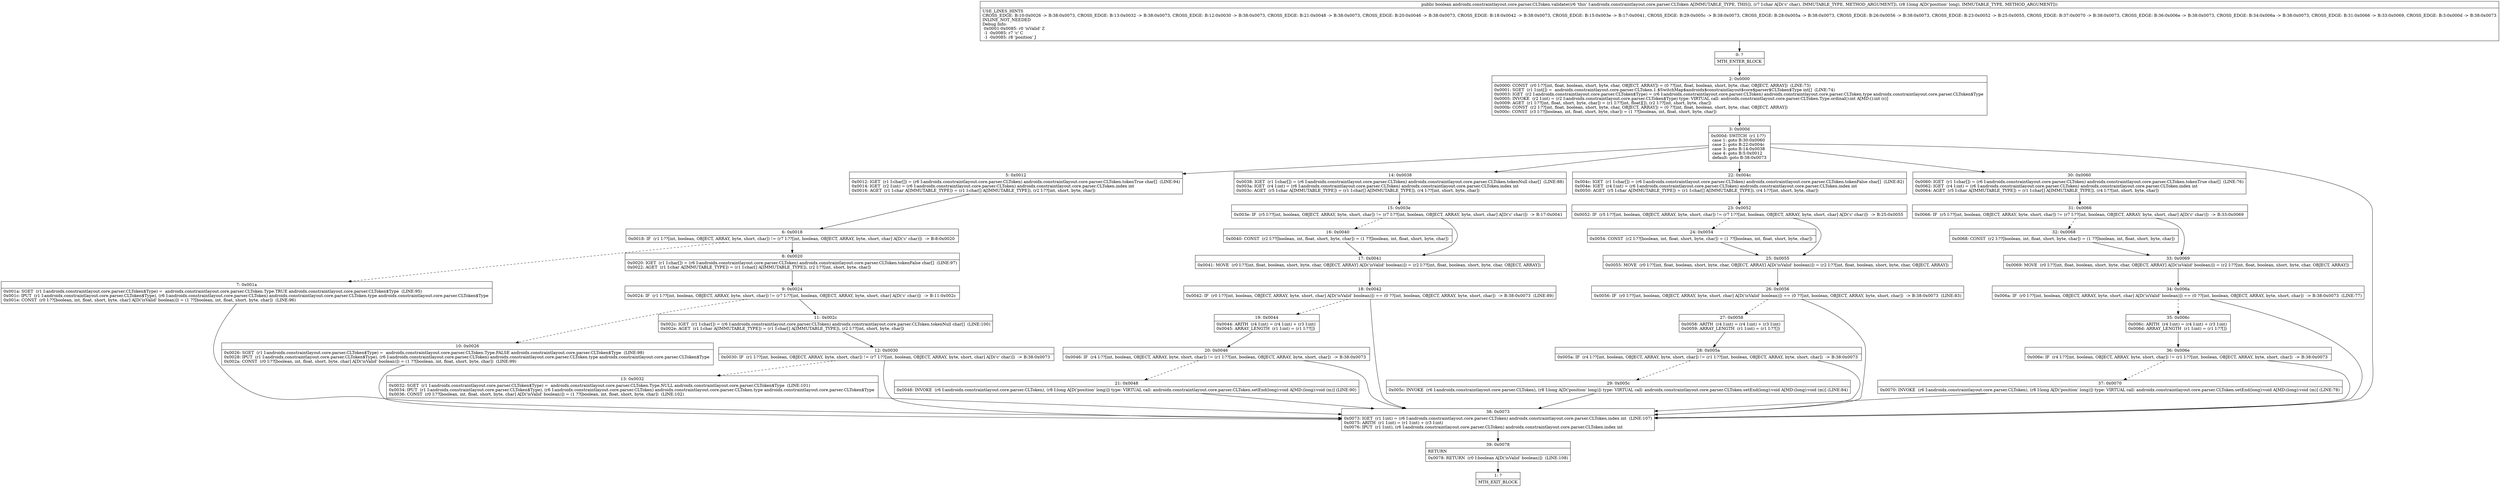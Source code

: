 digraph "CFG forandroidx.constraintlayout.core.parser.CLToken.validate(CJ)Z" {
Node_0 [shape=record,label="{0\:\ ?|MTH_ENTER_BLOCK\l}"];
Node_2 [shape=record,label="{2\:\ 0x0000|0x0000: CONST  (r0 I:??[int, float, boolean, short, byte, char, OBJECT, ARRAY]) = (0 ??[int, float, boolean, short, byte, char, OBJECT, ARRAY])  (LINE:73)\l0x0001: SGET  (r1 I:int[]) =  androidx.constraintlayout.core.parser.CLToken.1.$SwitchMap$androidx$constraintlayout$core$parser$CLToken$Type int[]  (LINE:74)\l0x0003: IGET  (r2 I:androidx.constraintlayout.core.parser.CLToken$Type) = (r6 I:androidx.constraintlayout.core.parser.CLToken) androidx.constraintlayout.core.parser.CLToken.type androidx.constraintlayout.core.parser.CLToken$Type \l0x0005: INVOKE  (r2 I:int) = (r2 I:androidx.constraintlayout.core.parser.CLToken$Type) type: VIRTUAL call: androidx.constraintlayout.core.parser.CLToken.Type.ordinal():int A[MD:():int (c)]\l0x0009: AGET  (r1 I:??[int, float, short, byte, char]) = (r1 I:??[int, float][]), (r2 I:??[int, short, byte, char]) \l0x000b: CONST  (r2 I:??[int, float, boolean, short, byte, char, OBJECT, ARRAY]) = (0 ??[int, float, boolean, short, byte, char, OBJECT, ARRAY]) \l0x000c: CONST  (r3 I:??[boolean, int, float, short, byte, char]) = (1 ??[boolean, int, float, short, byte, char]) \l}"];
Node_3 [shape=record,label="{3\:\ 0x000d|0x000d: SWITCH  (r1 I:??)\l case 1: goto B:30:0x0060\l case 2: goto B:22:0x004c\l case 3: goto B:14:0x0038\l case 4: goto B:5:0x0012\l default: goto B:38:0x0073 \l}"];
Node_5 [shape=record,label="{5\:\ 0x0012|0x0012: IGET  (r1 I:char[]) = (r6 I:androidx.constraintlayout.core.parser.CLToken) androidx.constraintlayout.core.parser.CLToken.tokenTrue char[]  (LINE:94)\l0x0014: IGET  (r2 I:int) = (r6 I:androidx.constraintlayout.core.parser.CLToken) androidx.constraintlayout.core.parser.CLToken.index int \l0x0016: AGET  (r1 I:char A[IMMUTABLE_TYPE]) = (r1 I:char[] A[IMMUTABLE_TYPE]), (r2 I:??[int, short, byte, char]) \l}"];
Node_6 [shape=record,label="{6\:\ 0x0018|0x0018: IF  (r1 I:??[int, boolean, OBJECT, ARRAY, byte, short, char]) != (r7 I:??[int, boolean, OBJECT, ARRAY, byte, short, char] A[D('c' char)])  \-\> B:8:0x0020 \l}"];
Node_7 [shape=record,label="{7\:\ 0x001a|0x001a: SGET  (r1 I:androidx.constraintlayout.core.parser.CLToken$Type) =  androidx.constraintlayout.core.parser.CLToken.Type.TRUE androidx.constraintlayout.core.parser.CLToken$Type  (LINE:95)\l0x001c: IPUT  (r1 I:androidx.constraintlayout.core.parser.CLToken$Type), (r6 I:androidx.constraintlayout.core.parser.CLToken) androidx.constraintlayout.core.parser.CLToken.type androidx.constraintlayout.core.parser.CLToken$Type \l0x001e: CONST  (r0 I:??[boolean, int, float, short, byte, char] A[D('isValid' boolean)]) = (1 ??[boolean, int, float, short, byte, char])  (LINE:96)\l}"];
Node_8 [shape=record,label="{8\:\ 0x0020|0x0020: IGET  (r1 I:char[]) = (r6 I:androidx.constraintlayout.core.parser.CLToken) androidx.constraintlayout.core.parser.CLToken.tokenFalse char[]  (LINE:97)\l0x0022: AGET  (r1 I:char A[IMMUTABLE_TYPE]) = (r1 I:char[] A[IMMUTABLE_TYPE]), (r2 I:??[int, short, byte, char]) \l}"];
Node_9 [shape=record,label="{9\:\ 0x0024|0x0024: IF  (r1 I:??[int, boolean, OBJECT, ARRAY, byte, short, char]) != (r7 I:??[int, boolean, OBJECT, ARRAY, byte, short, char] A[D('c' char)])  \-\> B:11:0x002c \l}"];
Node_10 [shape=record,label="{10\:\ 0x0026|0x0026: SGET  (r1 I:androidx.constraintlayout.core.parser.CLToken$Type) =  androidx.constraintlayout.core.parser.CLToken.Type.FALSE androidx.constraintlayout.core.parser.CLToken$Type  (LINE:98)\l0x0028: IPUT  (r1 I:androidx.constraintlayout.core.parser.CLToken$Type), (r6 I:androidx.constraintlayout.core.parser.CLToken) androidx.constraintlayout.core.parser.CLToken.type androidx.constraintlayout.core.parser.CLToken$Type \l0x002a: CONST  (r0 I:??[boolean, int, float, short, byte, char] A[D('isValid' boolean)]) = (1 ??[boolean, int, float, short, byte, char])  (LINE:99)\l}"];
Node_11 [shape=record,label="{11\:\ 0x002c|0x002c: IGET  (r1 I:char[]) = (r6 I:androidx.constraintlayout.core.parser.CLToken) androidx.constraintlayout.core.parser.CLToken.tokenNull char[]  (LINE:100)\l0x002e: AGET  (r1 I:char A[IMMUTABLE_TYPE]) = (r1 I:char[] A[IMMUTABLE_TYPE]), (r2 I:??[int, short, byte, char]) \l}"];
Node_12 [shape=record,label="{12\:\ 0x0030|0x0030: IF  (r1 I:??[int, boolean, OBJECT, ARRAY, byte, short, char]) != (r7 I:??[int, boolean, OBJECT, ARRAY, byte, short, char] A[D('c' char)])  \-\> B:38:0x0073 \l}"];
Node_13 [shape=record,label="{13\:\ 0x0032|0x0032: SGET  (r1 I:androidx.constraintlayout.core.parser.CLToken$Type) =  androidx.constraintlayout.core.parser.CLToken.Type.NULL androidx.constraintlayout.core.parser.CLToken$Type  (LINE:101)\l0x0034: IPUT  (r1 I:androidx.constraintlayout.core.parser.CLToken$Type), (r6 I:androidx.constraintlayout.core.parser.CLToken) androidx.constraintlayout.core.parser.CLToken.type androidx.constraintlayout.core.parser.CLToken$Type \l0x0036: CONST  (r0 I:??[boolean, int, float, short, byte, char] A[D('isValid' boolean)]) = (1 ??[boolean, int, float, short, byte, char])  (LINE:102)\l}"];
Node_14 [shape=record,label="{14\:\ 0x0038|0x0038: IGET  (r1 I:char[]) = (r6 I:androidx.constraintlayout.core.parser.CLToken) androidx.constraintlayout.core.parser.CLToken.tokenNull char[]  (LINE:88)\l0x003a: IGET  (r4 I:int) = (r6 I:androidx.constraintlayout.core.parser.CLToken) androidx.constraintlayout.core.parser.CLToken.index int \l0x003c: AGET  (r5 I:char A[IMMUTABLE_TYPE]) = (r1 I:char[] A[IMMUTABLE_TYPE]), (r4 I:??[int, short, byte, char]) \l}"];
Node_15 [shape=record,label="{15\:\ 0x003e|0x003e: IF  (r5 I:??[int, boolean, OBJECT, ARRAY, byte, short, char]) != (r7 I:??[int, boolean, OBJECT, ARRAY, byte, short, char] A[D('c' char)])  \-\> B:17:0x0041 \l}"];
Node_16 [shape=record,label="{16\:\ 0x0040|0x0040: CONST  (r2 I:??[boolean, int, float, short, byte, char]) = (1 ??[boolean, int, float, short, byte, char]) \l}"];
Node_17 [shape=record,label="{17\:\ 0x0041|0x0041: MOVE  (r0 I:??[int, float, boolean, short, byte, char, OBJECT, ARRAY] A[D('isValid' boolean)]) = (r2 I:??[int, float, boolean, short, byte, char, OBJECT, ARRAY]) \l}"];
Node_18 [shape=record,label="{18\:\ 0x0042|0x0042: IF  (r0 I:??[int, boolean, OBJECT, ARRAY, byte, short, char] A[D('isValid' boolean)]) == (0 ??[int, boolean, OBJECT, ARRAY, byte, short, char])  \-\> B:38:0x0073  (LINE:89)\l}"];
Node_19 [shape=record,label="{19\:\ 0x0044|0x0044: ARITH  (r4 I:int) = (r4 I:int) + (r3 I:int) \l0x0045: ARRAY_LENGTH  (r1 I:int) = (r1 I:??[]) \l}"];
Node_20 [shape=record,label="{20\:\ 0x0046|0x0046: IF  (r4 I:??[int, boolean, OBJECT, ARRAY, byte, short, char]) != (r1 I:??[int, boolean, OBJECT, ARRAY, byte, short, char])  \-\> B:38:0x0073 \l}"];
Node_21 [shape=record,label="{21\:\ 0x0048|0x0048: INVOKE  (r6 I:androidx.constraintlayout.core.parser.CLToken), (r8 I:long A[D('position' long)]) type: VIRTUAL call: androidx.constraintlayout.core.parser.CLToken.setEnd(long):void A[MD:(long):void (m)] (LINE:90)\l}"];
Node_22 [shape=record,label="{22\:\ 0x004c|0x004c: IGET  (r1 I:char[]) = (r6 I:androidx.constraintlayout.core.parser.CLToken) androidx.constraintlayout.core.parser.CLToken.tokenFalse char[]  (LINE:82)\l0x004e: IGET  (r4 I:int) = (r6 I:androidx.constraintlayout.core.parser.CLToken) androidx.constraintlayout.core.parser.CLToken.index int \l0x0050: AGET  (r5 I:char A[IMMUTABLE_TYPE]) = (r1 I:char[] A[IMMUTABLE_TYPE]), (r4 I:??[int, short, byte, char]) \l}"];
Node_23 [shape=record,label="{23\:\ 0x0052|0x0052: IF  (r5 I:??[int, boolean, OBJECT, ARRAY, byte, short, char]) != (r7 I:??[int, boolean, OBJECT, ARRAY, byte, short, char] A[D('c' char)])  \-\> B:25:0x0055 \l}"];
Node_24 [shape=record,label="{24\:\ 0x0054|0x0054: CONST  (r2 I:??[boolean, int, float, short, byte, char]) = (1 ??[boolean, int, float, short, byte, char]) \l}"];
Node_25 [shape=record,label="{25\:\ 0x0055|0x0055: MOVE  (r0 I:??[int, float, boolean, short, byte, char, OBJECT, ARRAY] A[D('isValid' boolean)]) = (r2 I:??[int, float, boolean, short, byte, char, OBJECT, ARRAY]) \l}"];
Node_26 [shape=record,label="{26\:\ 0x0056|0x0056: IF  (r0 I:??[int, boolean, OBJECT, ARRAY, byte, short, char] A[D('isValid' boolean)]) == (0 ??[int, boolean, OBJECT, ARRAY, byte, short, char])  \-\> B:38:0x0073  (LINE:83)\l}"];
Node_27 [shape=record,label="{27\:\ 0x0058|0x0058: ARITH  (r4 I:int) = (r4 I:int) + (r3 I:int) \l0x0059: ARRAY_LENGTH  (r1 I:int) = (r1 I:??[]) \l}"];
Node_28 [shape=record,label="{28\:\ 0x005a|0x005a: IF  (r4 I:??[int, boolean, OBJECT, ARRAY, byte, short, char]) != (r1 I:??[int, boolean, OBJECT, ARRAY, byte, short, char])  \-\> B:38:0x0073 \l}"];
Node_29 [shape=record,label="{29\:\ 0x005c|0x005c: INVOKE  (r6 I:androidx.constraintlayout.core.parser.CLToken), (r8 I:long A[D('position' long)]) type: VIRTUAL call: androidx.constraintlayout.core.parser.CLToken.setEnd(long):void A[MD:(long):void (m)] (LINE:84)\l}"];
Node_30 [shape=record,label="{30\:\ 0x0060|0x0060: IGET  (r1 I:char[]) = (r6 I:androidx.constraintlayout.core.parser.CLToken) androidx.constraintlayout.core.parser.CLToken.tokenTrue char[]  (LINE:76)\l0x0062: IGET  (r4 I:int) = (r6 I:androidx.constraintlayout.core.parser.CLToken) androidx.constraintlayout.core.parser.CLToken.index int \l0x0064: AGET  (r5 I:char A[IMMUTABLE_TYPE]) = (r1 I:char[] A[IMMUTABLE_TYPE]), (r4 I:??[int, short, byte, char]) \l}"];
Node_31 [shape=record,label="{31\:\ 0x0066|0x0066: IF  (r5 I:??[int, boolean, OBJECT, ARRAY, byte, short, char]) != (r7 I:??[int, boolean, OBJECT, ARRAY, byte, short, char] A[D('c' char)])  \-\> B:33:0x0069 \l}"];
Node_32 [shape=record,label="{32\:\ 0x0068|0x0068: CONST  (r2 I:??[boolean, int, float, short, byte, char]) = (1 ??[boolean, int, float, short, byte, char]) \l}"];
Node_33 [shape=record,label="{33\:\ 0x0069|0x0069: MOVE  (r0 I:??[int, float, boolean, short, byte, char, OBJECT, ARRAY] A[D('isValid' boolean)]) = (r2 I:??[int, float, boolean, short, byte, char, OBJECT, ARRAY]) \l}"];
Node_34 [shape=record,label="{34\:\ 0x006a|0x006a: IF  (r0 I:??[int, boolean, OBJECT, ARRAY, byte, short, char] A[D('isValid' boolean)]) == (0 ??[int, boolean, OBJECT, ARRAY, byte, short, char])  \-\> B:38:0x0073  (LINE:77)\l}"];
Node_35 [shape=record,label="{35\:\ 0x006c|0x006c: ARITH  (r4 I:int) = (r4 I:int) + (r3 I:int) \l0x006d: ARRAY_LENGTH  (r1 I:int) = (r1 I:??[]) \l}"];
Node_36 [shape=record,label="{36\:\ 0x006e|0x006e: IF  (r4 I:??[int, boolean, OBJECT, ARRAY, byte, short, char]) != (r1 I:??[int, boolean, OBJECT, ARRAY, byte, short, char])  \-\> B:38:0x0073 \l}"];
Node_37 [shape=record,label="{37\:\ 0x0070|0x0070: INVOKE  (r6 I:androidx.constraintlayout.core.parser.CLToken), (r8 I:long A[D('position' long)]) type: VIRTUAL call: androidx.constraintlayout.core.parser.CLToken.setEnd(long):void A[MD:(long):void (m)] (LINE:78)\l}"];
Node_38 [shape=record,label="{38\:\ 0x0073|0x0073: IGET  (r1 I:int) = (r6 I:androidx.constraintlayout.core.parser.CLToken) androidx.constraintlayout.core.parser.CLToken.index int  (LINE:107)\l0x0075: ARITH  (r1 I:int) = (r1 I:int) + (r3 I:int) \l0x0076: IPUT  (r1 I:int), (r6 I:androidx.constraintlayout.core.parser.CLToken) androidx.constraintlayout.core.parser.CLToken.index int \l}"];
Node_39 [shape=record,label="{39\:\ 0x0078|RETURN\l|0x0078: RETURN  (r0 I:boolean A[D('isValid' boolean)])  (LINE:108)\l}"];
Node_1 [shape=record,label="{1\:\ ?|MTH_EXIT_BLOCK\l}"];
MethodNode[shape=record,label="{public boolean androidx.constraintlayout.core.parser.CLToken.validate((r6 'this' I:androidx.constraintlayout.core.parser.CLToken A[IMMUTABLE_TYPE, THIS]), (r7 I:char A[D('c' char), IMMUTABLE_TYPE, METHOD_ARGUMENT]), (r8 I:long A[D('position' long), IMMUTABLE_TYPE, METHOD_ARGUMENT]))  | USE_LINES_HINTS\lCROSS_EDGE: B:10:0x0026 \-\> B:38:0x0073, CROSS_EDGE: B:13:0x0032 \-\> B:38:0x0073, CROSS_EDGE: B:12:0x0030 \-\> B:38:0x0073, CROSS_EDGE: B:21:0x0048 \-\> B:38:0x0073, CROSS_EDGE: B:20:0x0046 \-\> B:38:0x0073, CROSS_EDGE: B:18:0x0042 \-\> B:38:0x0073, CROSS_EDGE: B:15:0x003e \-\> B:17:0x0041, CROSS_EDGE: B:29:0x005c \-\> B:38:0x0073, CROSS_EDGE: B:28:0x005a \-\> B:38:0x0073, CROSS_EDGE: B:26:0x0056 \-\> B:38:0x0073, CROSS_EDGE: B:23:0x0052 \-\> B:25:0x0055, CROSS_EDGE: B:37:0x0070 \-\> B:38:0x0073, CROSS_EDGE: B:36:0x006e \-\> B:38:0x0073, CROSS_EDGE: B:34:0x006a \-\> B:38:0x0073, CROSS_EDGE: B:31:0x0066 \-\> B:33:0x0069, CROSS_EDGE: B:3:0x000d \-\> B:38:0x0073\lINLINE_NOT_NEEDED\lDebug Info:\l  0x0001\-0x0085: r0 'isValid' Z\l  \-1 \-0x0085: r7 'c' C\l  \-1 \-0x0085: r8 'position' J\l}"];
MethodNode -> Node_0;Node_0 -> Node_2;
Node_2 -> Node_3;
Node_3 -> Node_5;
Node_3 -> Node_14;
Node_3 -> Node_22;
Node_3 -> Node_30;
Node_3 -> Node_38;
Node_5 -> Node_6;
Node_6 -> Node_7[style=dashed];
Node_6 -> Node_8;
Node_7 -> Node_38;
Node_8 -> Node_9;
Node_9 -> Node_10[style=dashed];
Node_9 -> Node_11;
Node_10 -> Node_38;
Node_11 -> Node_12;
Node_12 -> Node_13[style=dashed];
Node_12 -> Node_38;
Node_13 -> Node_38;
Node_14 -> Node_15;
Node_15 -> Node_16[style=dashed];
Node_15 -> Node_17;
Node_16 -> Node_17;
Node_17 -> Node_18;
Node_18 -> Node_19[style=dashed];
Node_18 -> Node_38;
Node_19 -> Node_20;
Node_20 -> Node_21[style=dashed];
Node_20 -> Node_38;
Node_21 -> Node_38;
Node_22 -> Node_23;
Node_23 -> Node_24[style=dashed];
Node_23 -> Node_25;
Node_24 -> Node_25;
Node_25 -> Node_26;
Node_26 -> Node_27[style=dashed];
Node_26 -> Node_38;
Node_27 -> Node_28;
Node_28 -> Node_29[style=dashed];
Node_28 -> Node_38;
Node_29 -> Node_38;
Node_30 -> Node_31;
Node_31 -> Node_32[style=dashed];
Node_31 -> Node_33;
Node_32 -> Node_33;
Node_33 -> Node_34;
Node_34 -> Node_35[style=dashed];
Node_34 -> Node_38;
Node_35 -> Node_36;
Node_36 -> Node_37[style=dashed];
Node_36 -> Node_38;
Node_37 -> Node_38;
Node_38 -> Node_39;
Node_39 -> Node_1;
}

